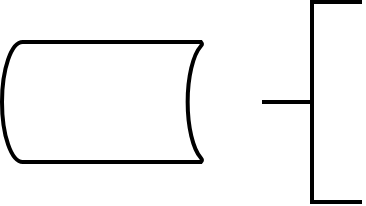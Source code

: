 <mxfile version="13.9.5" type="device"><diagram id="AdQvhxBcPX8acqQCkZit" name="第 1 页"><mxGraphModel dx="1422" dy="846" grid="1" gridSize="10" guides="1" tooltips="1" connect="1" arrows="1" fold="1" page="1" pageScale="1" pageWidth="827" pageHeight="1169" math="0" shadow="0"><root><mxCell id="0"/><mxCell id="1" parent="0"/><mxCell id="2WH9od2RK9RfcN1h19RM-1" value="" style="strokeWidth=2;html=1;shape=mxgraph.flowchart.annotation_2;align=left;labelPosition=right;pointerEvents=1;" vertex="1" parent="1"><mxGeometry x="250" y="330" width="50" height="100" as="geometry"/></mxCell><mxCell id="2WH9od2RK9RfcN1h19RM-4" value="" style="strokeWidth=2;html=1;shape=mxgraph.flowchart.stored_data;whiteSpace=wrap;" vertex="1" parent="1"><mxGeometry x="120" y="350" width="100" height="60" as="geometry"/></mxCell></root></mxGraphModel></diagram></mxfile>